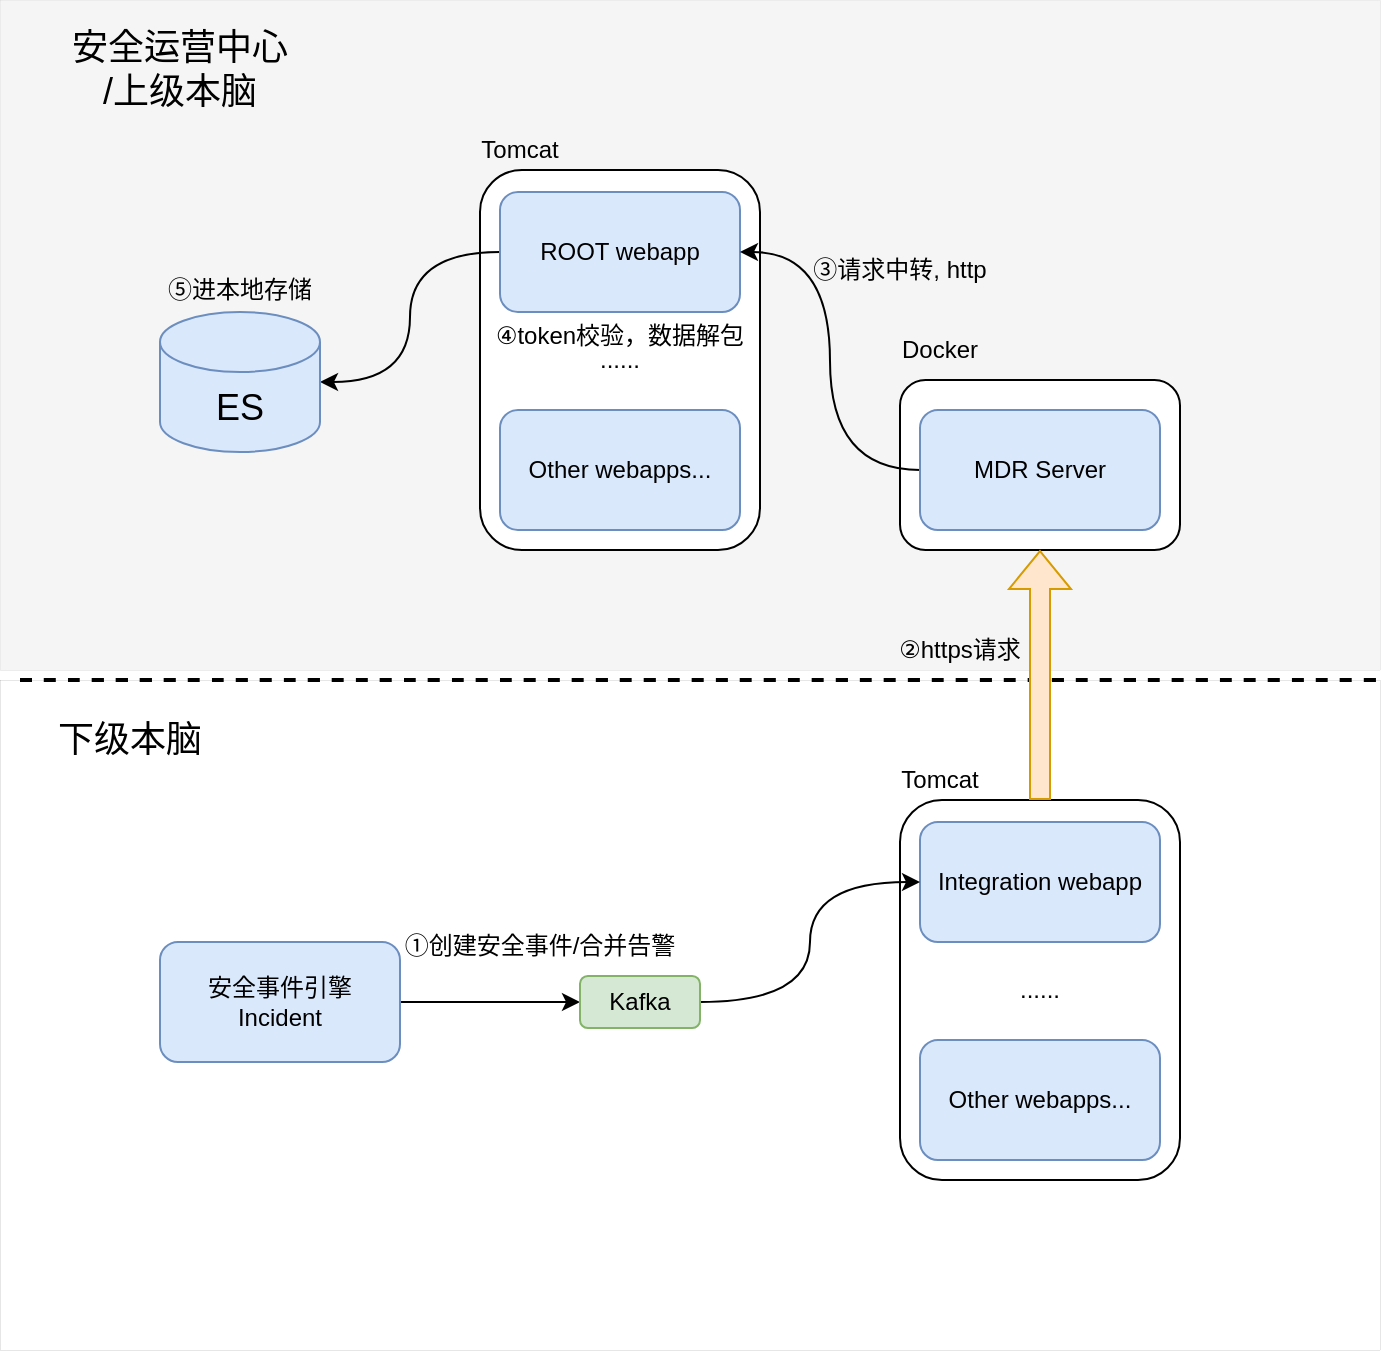<mxfile version="16.5.5" type="github">
  <diagram id="UOJdwzbtwYN2rPoAhhm7" name="Page-1">
    <mxGraphModel dx="2190" dy="1891" grid="1" gridSize="10" guides="1" tooltips="1" connect="1" arrows="1" fold="1" page="1" pageScale="1" pageWidth="827" pageHeight="1169" math="0" shadow="0">
      <root>
        <mxCell id="0" />
        <mxCell id="1" parent="0" />
        <mxCell id="0EoxK94FhnO9HcPfSLpR-15" value="" style="rounded=0;whiteSpace=wrap;html=1;dashed=1;strokeWidth=0;" vertex="1" parent="1">
          <mxGeometry x="-370" y="290" width="690" height="335" as="geometry" />
        </mxCell>
        <mxCell id="0EoxK94FhnO9HcPfSLpR-10" value="" style="edgeStyle=orthogonalEdgeStyle;rounded=0;orthogonalLoop=1;jettySize=auto;html=1;" edge="1" parent="1" source="0EoxK94FhnO9HcPfSLpR-1" target="0EoxK94FhnO9HcPfSLpR-9">
          <mxGeometry relative="1" as="geometry" />
        </mxCell>
        <mxCell id="0EoxK94FhnO9HcPfSLpR-1" value="安全事件引擎&lt;br&gt;Incident" style="rounded=1;whiteSpace=wrap;html=1;fillColor=#dae8fc;strokeColor=#6c8ebf;" vertex="1" parent="1">
          <mxGeometry x="-290" y="421" width="120" height="60" as="geometry" />
        </mxCell>
        <mxCell id="0EoxK94FhnO9HcPfSLpR-3" value="Tomcat" style="text;html=1;strokeColor=none;fillColor=none;align=center;verticalAlign=middle;whiteSpace=wrap;rounded=0;" vertex="1" parent="1">
          <mxGeometry x="70" y="325" width="60" height="30" as="geometry" />
        </mxCell>
        <mxCell id="0EoxK94FhnO9HcPfSLpR-4" value="" style="rounded=1;whiteSpace=wrap;html=1;" vertex="1" parent="1">
          <mxGeometry x="80" y="350" width="140" height="190" as="geometry" />
        </mxCell>
        <mxCell id="0EoxK94FhnO9HcPfSLpR-5" value="Integration webapp" style="rounded=1;whiteSpace=wrap;html=1;fillColor=#dae8fc;strokeColor=#6c8ebf;" vertex="1" parent="1">
          <mxGeometry x="90" y="361" width="120" height="60" as="geometry" />
        </mxCell>
        <mxCell id="0EoxK94FhnO9HcPfSLpR-6" value="Other webapps..." style="rounded=1;whiteSpace=wrap;html=1;fillColor=#dae8fc;strokeColor=#6c8ebf;" vertex="1" parent="1">
          <mxGeometry x="90" y="470" width="120" height="60" as="geometry" />
        </mxCell>
        <mxCell id="0EoxK94FhnO9HcPfSLpR-7" value="......" style="text;html=1;strokeColor=none;fillColor=none;align=center;verticalAlign=middle;whiteSpace=wrap;rounded=0;" vertex="1" parent="1">
          <mxGeometry x="120" y="430" width="60" height="30" as="geometry" />
        </mxCell>
        <mxCell id="0EoxK94FhnO9HcPfSLpR-12" value="" style="edgeStyle=orthogonalEdgeStyle;rounded=0;orthogonalLoop=1;jettySize=auto;html=1;entryX=0;entryY=0.5;entryDx=0;entryDy=0;curved=1;" edge="1" parent="1" source="0EoxK94FhnO9HcPfSLpR-9" target="0EoxK94FhnO9HcPfSLpR-5">
          <mxGeometry relative="1" as="geometry" />
        </mxCell>
        <mxCell id="0EoxK94FhnO9HcPfSLpR-9" value="Kafka" style="rounded=1;whiteSpace=wrap;html=1;fillColor=#d5e8d4;strokeColor=#82b366;" vertex="1" parent="1">
          <mxGeometry x="-80" y="438" width="60" height="26" as="geometry" />
        </mxCell>
        <mxCell id="0EoxK94FhnO9HcPfSLpR-11" value="①创建安全事件/合并告警" style="text;html=1;strokeColor=none;fillColor=none;align=center;verticalAlign=middle;whiteSpace=wrap;rounded=0;" vertex="1" parent="1">
          <mxGeometry x="-170" y="408" width="140" height="30" as="geometry" />
        </mxCell>
        <mxCell id="0EoxK94FhnO9HcPfSLpR-14" value="" style="endArrow=none;dashed=1;html=1;strokeWidth=2;rounded=0;curved=1;" edge="1" parent="1">
          <mxGeometry width="50" height="50" relative="1" as="geometry">
            <mxPoint x="-360" y="290" as="sourcePoint" />
            <mxPoint x="320" y="290" as="targetPoint" />
          </mxGeometry>
        </mxCell>
        <mxCell id="0EoxK94FhnO9HcPfSLpR-16" value="下级本脑" style="text;html=1;strokeColor=none;fillColor=none;align=center;verticalAlign=middle;whiteSpace=wrap;rounded=0;dashed=1;fontSize=18;" vertex="1" parent="1">
          <mxGeometry x="-360" y="305" width="110" height="30" as="geometry" />
        </mxCell>
        <mxCell id="0EoxK94FhnO9HcPfSLpR-17" value="" style="rounded=0;whiteSpace=wrap;html=1;dashed=1;strokeWidth=0;fillColor=#f5f5f5;fontColor=#333333;strokeColor=#666666;" vertex="1" parent="1">
          <mxGeometry x="-370" y="-50" width="690" height="335" as="geometry" />
        </mxCell>
        <mxCell id="0EoxK94FhnO9HcPfSLpR-18" value="安全运营中心&lt;br&gt;/上级本脑" style="text;html=1;strokeColor=none;fillColor=none;align=center;verticalAlign=middle;whiteSpace=wrap;rounded=0;dashed=1;fontSize=18;" vertex="1" parent="1">
          <mxGeometry x="-360" y="-30" width="160" height="30" as="geometry" />
        </mxCell>
        <mxCell id="0EoxK94FhnO9HcPfSLpR-21" value="Tomcat" style="text;html=1;strokeColor=none;fillColor=none;align=center;verticalAlign=middle;whiteSpace=wrap;rounded=0;" vertex="1" parent="1">
          <mxGeometry x="-140" y="10" width="60" height="30" as="geometry" />
        </mxCell>
        <mxCell id="0EoxK94FhnO9HcPfSLpR-22" value="" style="rounded=1;whiteSpace=wrap;html=1;" vertex="1" parent="1">
          <mxGeometry x="-130" y="35" width="140" height="190" as="geometry" />
        </mxCell>
        <mxCell id="0EoxK94FhnO9HcPfSLpR-27" value="" style="edgeStyle=orthogonalEdgeStyle;curved=1;rounded=0;orthogonalLoop=1;jettySize=auto;html=1;fontSize=18;" edge="1" parent="1" source="0EoxK94FhnO9HcPfSLpR-23" target="0EoxK94FhnO9HcPfSLpR-26">
          <mxGeometry relative="1" as="geometry" />
        </mxCell>
        <mxCell id="0EoxK94FhnO9HcPfSLpR-23" value="ROOT webapp" style="rounded=1;whiteSpace=wrap;html=1;fillColor=#dae8fc;strokeColor=#6c8ebf;" vertex="1" parent="1">
          <mxGeometry x="-120" y="46" width="120" height="60" as="geometry" />
        </mxCell>
        <mxCell id="0EoxK94FhnO9HcPfSLpR-24" value="Other webapps..." style="rounded=1;whiteSpace=wrap;html=1;fillColor=#dae8fc;strokeColor=#6c8ebf;" vertex="1" parent="1">
          <mxGeometry x="-120" y="155" width="120" height="60" as="geometry" />
        </mxCell>
        <mxCell id="0EoxK94FhnO9HcPfSLpR-25" value="......" style="text;html=1;strokeColor=none;fillColor=none;align=center;verticalAlign=middle;whiteSpace=wrap;rounded=0;" vertex="1" parent="1">
          <mxGeometry x="-90" y="115" width="60" height="30" as="geometry" />
        </mxCell>
        <mxCell id="0EoxK94FhnO9HcPfSLpR-26" value="ES" style="shape=cylinder3;whiteSpace=wrap;html=1;boundedLbl=1;backgroundOutline=1;size=15;fontSize=18;strokeWidth=1;fillColor=#dae8fc;strokeColor=#6c8ebf;" vertex="1" parent="1">
          <mxGeometry x="-290" y="106" width="80" height="70" as="geometry" />
        </mxCell>
        <mxCell id="0EoxK94FhnO9HcPfSLpR-28" value="⑤进本地存储" style="text;html=1;strokeColor=none;fillColor=none;align=center;verticalAlign=middle;whiteSpace=wrap;rounded=0;" vertex="1" parent="1">
          <mxGeometry x="-320" y="80" width="140" height="30" as="geometry" />
        </mxCell>
        <mxCell id="0EoxK94FhnO9HcPfSLpR-29" value="②https请求" style="text;html=1;strokeColor=none;fillColor=none;align=center;verticalAlign=middle;whiteSpace=wrap;rounded=0;" vertex="1" parent="1">
          <mxGeometry x="40" y="260" width="140" height="30" as="geometry" />
        </mxCell>
        <mxCell id="0EoxK94FhnO9HcPfSLpR-30" value="" style="rounded=1;whiteSpace=wrap;html=1;" vertex="1" parent="1">
          <mxGeometry x="80" y="140" width="140" height="85" as="geometry" />
        </mxCell>
        <mxCell id="0EoxK94FhnO9HcPfSLpR-31" value="Docker" style="text;html=1;strokeColor=none;fillColor=none;align=center;verticalAlign=middle;whiteSpace=wrap;rounded=0;" vertex="1" parent="1">
          <mxGeometry x="70" y="110" width="60" height="30" as="geometry" />
        </mxCell>
        <mxCell id="0EoxK94FhnO9HcPfSLpR-34" value="" style="edgeStyle=orthogonalEdgeStyle;curved=1;rounded=0;orthogonalLoop=1;jettySize=auto;html=1;fontSize=18;entryX=1;entryY=0.5;entryDx=0;entryDy=0;" edge="1" parent="1" source="0EoxK94FhnO9HcPfSLpR-32" target="0EoxK94FhnO9HcPfSLpR-23">
          <mxGeometry relative="1" as="geometry" />
        </mxCell>
        <mxCell id="0EoxK94FhnO9HcPfSLpR-32" value="MDR Server" style="rounded=1;whiteSpace=wrap;html=1;fillColor=#dae8fc;strokeColor=#6c8ebf;" vertex="1" parent="1">
          <mxGeometry x="90" y="155" width="120" height="60" as="geometry" />
        </mxCell>
        <mxCell id="0EoxK94FhnO9HcPfSLpR-20" value="" style="shape=flexArrow;endArrow=classic;html=1;rounded=0;fontSize=18;curved=1;fillColor=#ffe6cc;strokeColor=#d79b00;entryX=0.5;entryY=1;entryDx=0;entryDy=0;exitX=0.5;exitY=0;exitDx=0;exitDy=0;" edge="1" parent="1" source="0EoxK94FhnO9HcPfSLpR-4" target="0EoxK94FhnO9HcPfSLpR-30">
          <mxGeometry width="50" height="50" relative="1" as="geometry">
            <mxPoint x="150" y="340" as="sourcePoint" />
            <mxPoint x="150" y="240" as="targetPoint" />
          </mxGeometry>
        </mxCell>
        <mxCell id="0EoxK94FhnO9HcPfSLpR-35" value="③请求中转, http" style="text;html=1;strokeColor=none;fillColor=none;align=center;verticalAlign=middle;whiteSpace=wrap;rounded=0;" vertex="1" parent="1">
          <mxGeometry x="10" y="70" width="140" height="30" as="geometry" />
        </mxCell>
        <mxCell id="0EoxK94FhnO9HcPfSLpR-36" value="④token校验，数据解包" style="text;html=1;strokeColor=none;fillColor=none;align=center;verticalAlign=middle;whiteSpace=wrap;rounded=0;" vertex="1" parent="1">
          <mxGeometry x="-130" y="102.5" width="140" height="30" as="geometry" />
        </mxCell>
      </root>
    </mxGraphModel>
  </diagram>
</mxfile>
